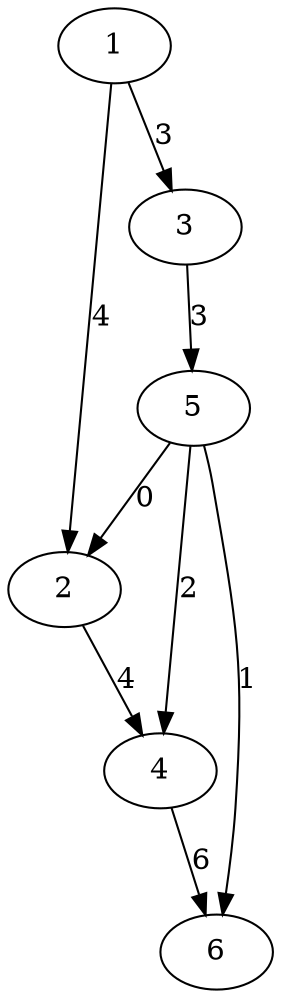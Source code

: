 digraph G {
    
    1 -> 2 [label="4"];
    1 -> 3 [label="3"];
    
    2 -> 4 [label="4"];
    
    3 -> 5 [label="3"];
    
    4 -> 6 [label="6"];
    
    5 -> 2 [label="0"];
    5 -> 4 [label="2"];
    5 -> 6 [label="1"];    
}
